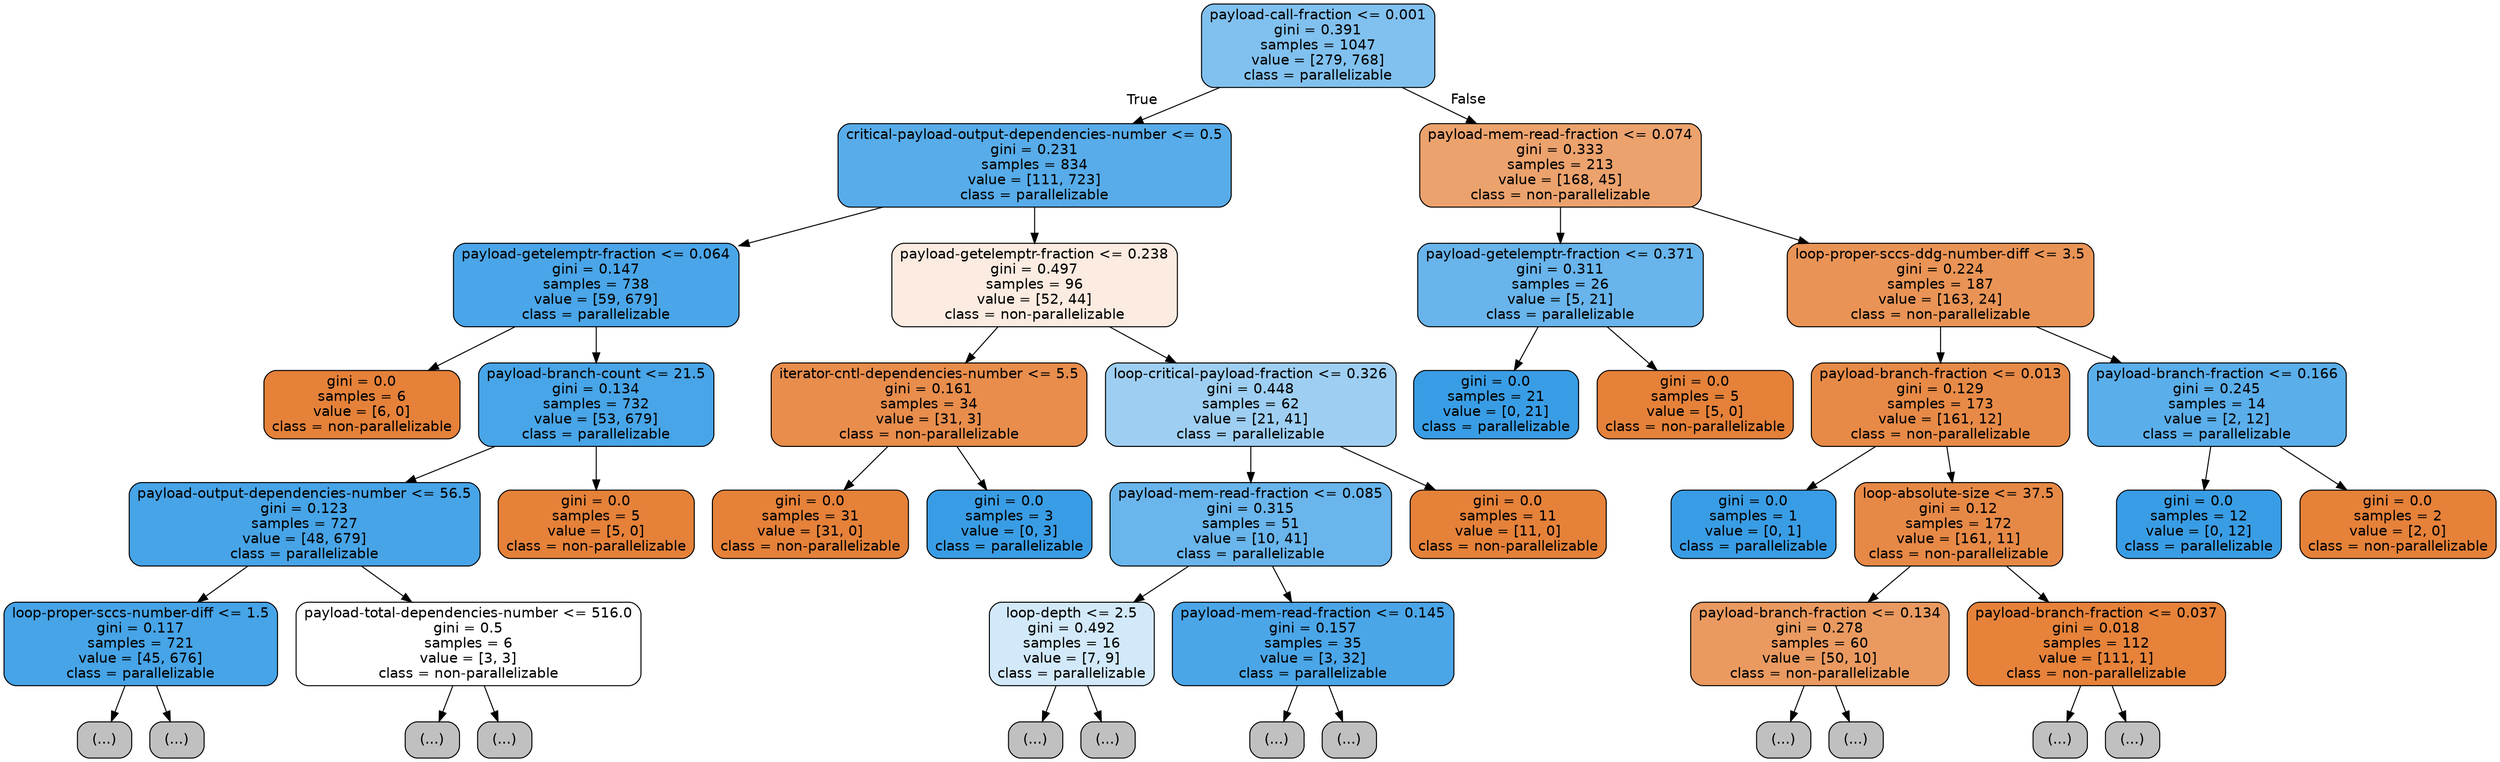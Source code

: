 digraph Tree {
node [shape=box, style="filled, rounded", color="black", fontname=helvetica] ;
edge [fontname=helvetica] ;
0 [label="payload-call-fraction <= 0.001\ngini = 0.391\nsamples = 1047\nvalue = [279, 768]\nclass = parallelizable", fillcolor="#399de5a2"] ;
1 [label="critical-payload-output-dependencies-number <= 0.5\ngini = 0.231\nsamples = 834\nvalue = [111, 723]\nclass = parallelizable", fillcolor="#399de5d8"] ;
0 -> 1 [labeldistance=2.5, labelangle=45, headlabel="True"] ;
2 [label="payload-getelemptr-fraction <= 0.064\ngini = 0.147\nsamples = 738\nvalue = [59, 679]\nclass = parallelizable", fillcolor="#399de5e9"] ;
1 -> 2 ;
3 [label="gini = 0.0\nsamples = 6\nvalue = [6, 0]\nclass = non-parallelizable", fillcolor="#e58139ff"] ;
2 -> 3 ;
4 [label="payload-branch-count <= 21.5\ngini = 0.134\nsamples = 732\nvalue = [53, 679]\nclass = parallelizable", fillcolor="#399de5eb"] ;
2 -> 4 ;
5 [label="payload-output-dependencies-number <= 56.5\ngini = 0.123\nsamples = 727\nvalue = [48, 679]\nclass = parallelizable", fillcolor="#399de5ed"] ;
4 -> 5 ;
6 [label="loop-proper-sccs-number-diff <= 1.5\ngini = 0.117\nsamples = 721\nvalue = [45, 676]\nclass = parallelizable", fillcolor="#399de5ee"] ;
5 -> 6 ;
7 [label="(...)", fillcolor="#C0C0C0"] ;
6 -> 7 ;
98 [label="(...)", fillcolor="#C0C0C0"] ;
6 -> 98 ;
103 [label="payload-total-dependencies-number <= 516.0\ngini = 0.5\nsamples = 6\nvalue = [3, 3]\nclass = non-parallelizable", fillcolor="#e5813900"] ;
5 -> 103 ;
104 [label="(...)", fillcolor="#C0C0C0"] ;
103 -> 104 ;
105 [label="(...)", fillcolor="#C0C0C0"] ;
103 -> 105 ;
108 [label="gini = 0.0\nsamples = 5\nvalue = [5, 0]\nclass = non-parallelizable", fillcolor="#e58139ff"] ;
4 -> 108 ;
109 [label="payload-getelemptr-fraction <= 0.238\ngini = 0.497\nsamples = 96\nvalue = [52, 44]\nclass = non-parallelizable", fillcolor="#e5813927"] ;
1 -> 109 ;
110 [label="iterator-cntl-dependencies-number <= 5.5\ngini = 0.161\nsamples = 34\nvalue = [31, 3]\nclass = non-parallelizable", fillcolor="#e58139e6"] ;
109 -> 110 ;
111 [label="gini = 0.0\nsamples = 31\nvalue = [31, 0]\nclass = non-parallelizable", fillcolor="#e58139ff"] ;
110 -> 111 ;
112 [label="gini = 0.0\nsamples = 3\nvalue = [0, 3]\nclass = parallelizable", fillcolor="#399de5ff"] ;
110 -> 112 ;
113 [label="loop-critical-payload-fraction <= 0.326\ngini = 0.448\nsamples = 62\nvalue = [21, 41]\nclass = parallelizable", fillcolor="#399de57c"] ;
109 -> 113 ;
114 [label="payload-mem-read-fraction <= 0.085\ngini = 0.315\nsamples = 51\nvalue = [10, 41]\nclass = parallelizable", fillcolor="#399de5c1"] ;
113 -> 114 ;
115 [label="loop-depth <= 2.5\ngini = 0.492\nsamples = 16\nvalue = [7, 9]\nclass = parallelizable", fillcolor="#399de539"] ;
114 -> 115 ;
116 [label="(...)", fillcolor="#C0C0C0"] ;
115 -> 116 ;
121 [label="(...)", fillcolor="#C0C0C0"] ;
115 -> 121 ;
122 [label="payload-mem-read-fraction <= 0.145\ngini = 0.157\nsamples = 35\nvalue = [3, 32]\nclass = parallelizable", fillcolor="#399de5e7"] ;
114 -> 122 ;
123 [label="(...)", fillcolor="#C0C0C0"] ;
122 -> 123 ;
130 [label="(...)", fillcolor="#C0C0C0"] ;
122 -> 130 ;
133 [label="gini = 0.0\nsamples = 11\nvalue = [11, 0]\nclass = non-parallelizable", fillcolor="#e58139ff"] ;
113 -> 133 ;
134 [label="payload-mem-read-fraction <= 0.074\ngini = 0.333\nsamples = 213\nvalue = [168, 45]\nclass = non-parallelizable", fillcolor="#e58139bb"] ;
0 -> 134 [labeldistance=2.5, labelangle=-45, headlabel="False"] ;
135 [label="payload-getelemptr-fraction <= 0.371\ngini = 0.311\nsamples = 26\nvalue = [5, 21]\nclass = parallelizable", fillcolor="#399de5c2"] ;
134 -> 135 ;
136 [label="gini = 0.0\nsamples = 21\nvalue = [0, 21]\nclass = parallelizable", fillcolor="#399de5ff"] ;
135 -> 136 ;
137 [label="gini = 0.0\nsamples = 5\nvalue = [5, 0]\nclass = non-parallelizable", fillcolor="#e58139ff"] ;
135 -> 137 ;
138 [label="loop-proper-sccs-ddg-number-diff <= 3.5\ngini = 0.224\nsamples = 187\nvalue = [163, 24]\nclass = non-parallelizable", fillcolor="#e58139d9"] ;
134 -> 138 ;
139 [label="payload-branch-fraction <= 0.013\ngini = 0.129\nsamples = 173\nvalue = [161, 12]\nclass = non-parallelizable", fillcolor="#e58139ec"] ;
138 -> 139 ;
140 [label="gini = 0.0\nsamples = 1\nvalue = [0, 1]\nclass = parallelizable", fillcolor="#399de5ff"] ;
139 -> 140 ;
141 [label="loop-absolute-size <= 37.5\ngini = 0.12\nsamples = 172\nvalue = [161, 11]\nclass = non-parallelizable", fillcolor="#e58139ee"] ;
139 -> 141 ;
142 [label="payload-branch-fraction <= 0.134\ngini = 0.278\nsamples = 60\nvalue = [50, 10]\nclass = non-parallelizable", fillcolor="#e58139cc"] ;
141 -> 142 ;
143 [label="(...)", fillcolor="#C0C0C0"] ;
142 -> 143 ;
146 [label="(...)", fillcolor="#C0C0C0"] ;
142 -> 146 ;
153 [label="payload-branch-fraction <= 0.037\ngini = 0.018\nsamples = 112\nvalue = [111, 1]\nclass = non-parallelizable", fillcolor="#e58139fd"] ;
141 -> 153 ;
154 [label="(...)", fillcolor="#C0C0C0"] ;
153 -> 154 ;
157 [label="(...)", fillcolor="#C0C0C0"] ;
153 -> 157 ;
158 [label="payload-branch-fraction <= 0.166\ngini = 0.245\nsamples = 14\nvalue = [2, 12]\nclass = parallelizable", fillcolor="#399de5d4"] ;
138 -> 158 ;
159 [label="gini = 0.0\nsamples = 12\nvalue = [0, 12]\nclass = parallelizable", fillcolor="#399de5ff"] ;
158 -> 159 ;
160 [label="gini = 0.0\nsamples = 2\nvalue = [2, 0]\nclass = non-parallelizable", fillcolor="#e58139ff"] ;
158 -> 160 ;
}